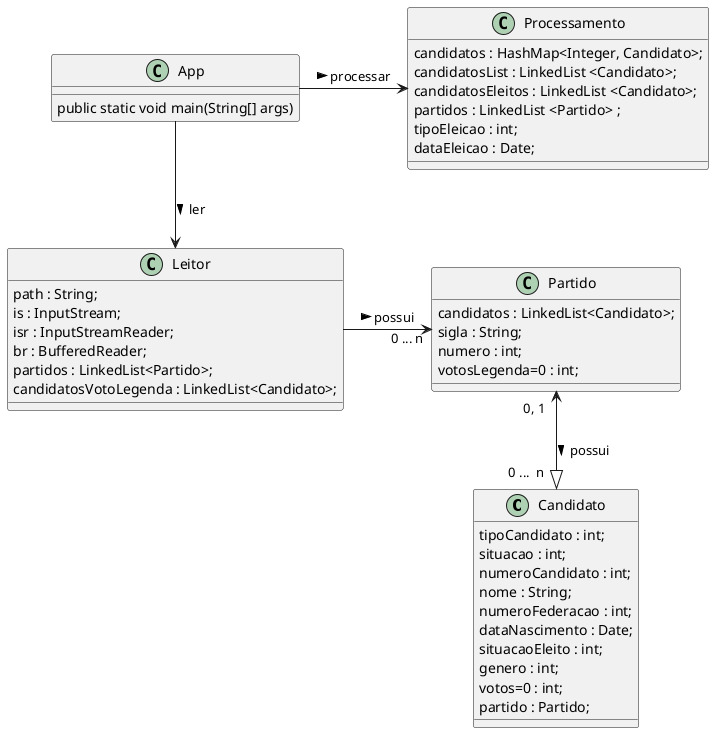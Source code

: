 @startuml Sistema de votação
class Candidato
{
    tipoCandidato : int;
    situacao : int;
    numeroCandidato : int;
    nome : String;
    numeroFederacao : int;
    dataNascimento : Date;
    situacaoEleito : int;
    genero : int;
    votos=0 : int;
    partido : Partido;
}
class Partido
{
    candidatos : LinkedList<Candidato>;
    sigla : String;
    numero : int;
    votosLegenda=0 : int;
}

class Leitor
{
    path : String;
    is : InputStream;
    isr : InputStreamReader;
    br : BufferedReader;
    partidos : LinkedList<Partido>;
    candidatosVotoLegenda : LinkedList<Candidato>;
}
class Processamento
{
    candidatos : HashMap<Integer, Candidato>;
    candidatosList : LinkedList <Candidato>;
    candidatosEleitos : LinkedList <Candidato>;
    partidos : LinkedList <Partido> ;
    tipoEleicao : int;
    dataEleicao : Date;
}
Partido "0, 1   " <--|> "0 ...  n   " Candidato : possui >
Leitor -> "0 ... n" Partido : possui >
App --> Leitor : ler >
App -> Processamento : processar >
class App
{
    public static void main(String[] args)
}
@enduml